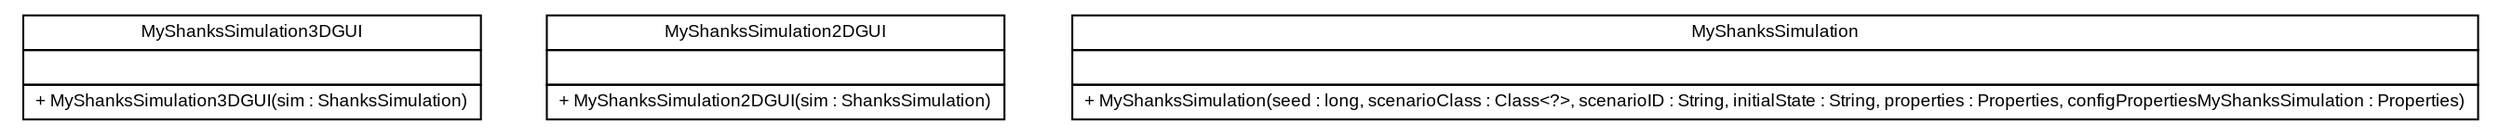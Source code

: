 #!/usr/local/bin/dot
#
# Class diagram 
# Generated by UMLGraph version 5.1 (http://www.umlgraph.org/)
#

digraph G {
	edge [fontname="arial",fontsize=10,labelfontname="arial",labelfontsize=10];
	node [fontname="arial",fontsize=10,shape=plaintext];
	nodesep=0.25;
	ranksep=0.5;
	// es.upm.dit.gsi.shanks.model.test.MyShanksSimulation3DGUI
	c1573 [label=<<table title="es.upm.dit.gsi.shanks.model.test.MyShanksSimulation3DGUI" border="0" cellborder="1" cellspacing="0" cellpadding="2" port="p" href="./MyShanksSimulation3DGUI.html">
		<tr><td><table border="0" cellspacing="0" cellpadding="1">
<tr><td align="center" balign="center"> MyShanksSimulation3DGUI </td></tr>
		</table></td></tr>
		<tr><td><table border="0" cellspacing="0" cellpadding="1">
<tr><td align="left" balign="left">  </td></tr>
		</table></td></tr>
		<tr><td><table border="0" cellspacing="0" cellpadding="1">
<tr><td align="left" balign="left"> + MyShanksSimulation3DGUI(sim : ShanksSimulation) </td></tr>
		</table></td></tr>
		</table>>, fontname="arial", fontcolor="black", fontsize=9.0];
	// es.upm.dit.gsi.shanks.model.test.MyShanksSimulation2DGUI
	c1574 [label=<<table title="es.upm.dit.gsi.shanks.model.test.MyShanksSimulation2DGUI" border="0" cellborder="1" cellspacing="0" cellpadding="2" port="p" href="./MyShanksSimulation2DGUI.html">
		<tr><td><table border="0" cellspacing="0" cellpadding="1">
<tr><td align="center" balign="center"> MyShanksSimulation2DGUI </td></tr>
		</table></td></tr>
		<tr><td><table border="0" cellspacing="0" cellpadding="1">
<tr><td align="left" balign="left">  </td></tr>
		</table></td></tr>
		<tr><td><table border="0" cellspacing="0" cellpadding="1">
<tr><td align="left" balign="left"> + MyShanksSimulation2DGUI(sim : ShanksSimulation) </td></tr>
		</table></td></tr>
		</table>>, fontname="arial", fontcolor="black", fontsize=9.0];
	// es.upm.dit.gsi.shanks.model.test.MyShanksSimulation
	c1575 [label=<<table title="es.upm.dit.gsi.shanks.model.test.MyShanksSimulation" border="0" cellborder="1" cellspacing="0" cellpadding="2" port="p" href="./MyShanksSimulation.html">
		<tr><td><table border="0" cellspacing="0" cellpadding="1">
<tr><td align="center" balign="center"> MyShanksSimulation </td></tr>
		</table></td></tr>
		<tr><td><table border="0" cellspacing="0" cellpadding="1">
<tr><td align="left" balign="left">  </td></tr>
		</table></td></tr>
		<tr><td><table border="0" cellspacing="0" cellpadding="1">
<tr><td align="left" balign="left"> + MyShanksSimulation(seed : long, scenarioClass : Class&lt;?&gt;, scenarioID : String, initialState : String, properties : Properties, configPropertiesMyShanksSimulation : Properties) </td></tr>
		</table></td></tr>
		</table>>, fontname="arial", fontcolor="black", fontsize=9.0];
}

